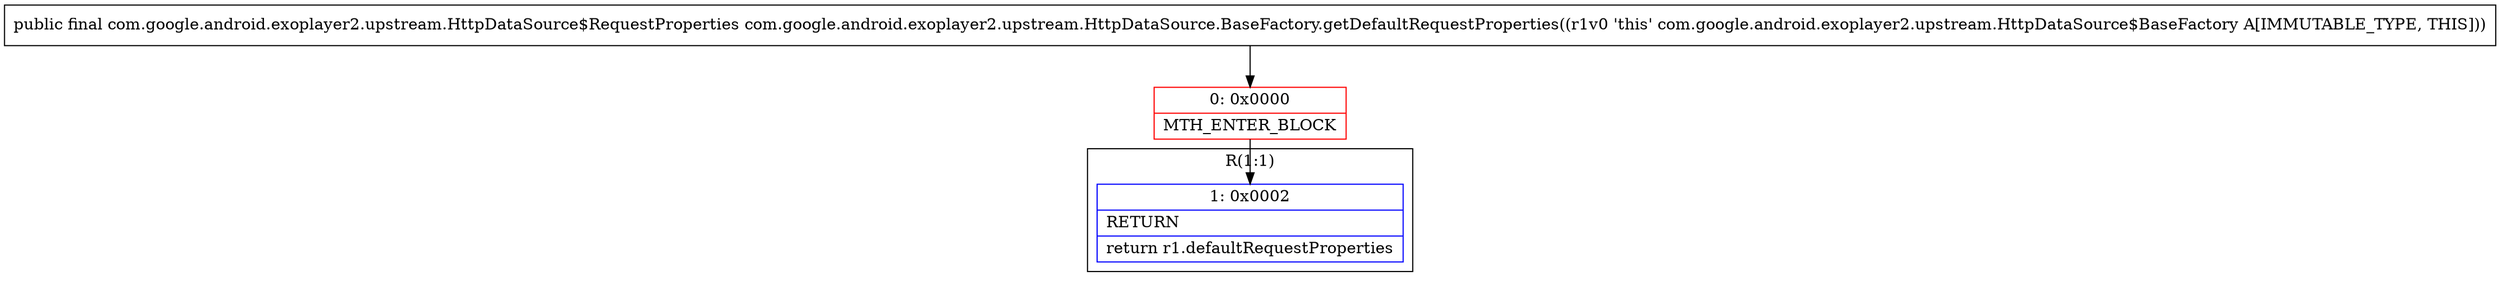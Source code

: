 digraph "CFG forcom.google.android.exoplayer2.upstream.HttpDataSource.BaseFactory.getDefaultRequestProperties()Lcom\/google\/android\/exoplayer2\/upstream\/HttpDataSource$RequestProperties;" {
subgraph cluster_Region_1712381698 {
label = "R(1:1)";
node [shape=record,color=blue];
Node_1 [shape=record,label="{1\:\ 0x0002|RETURN\l|return r1.defaultRequestProperties\l}"];
}
Node_0 [shape=record,color=red,label="{0\:\ 0x0000|MTH_ENTER_BLOCK\l}"];
MethodNode[shape=record,label="{public final com.google.android.exoplayer2.upstream.HttpDataSource$RequestProperties com.google.android.exoplayer2.upstream.HttpDataSource.BaseFactory.getDefaultRequestProperties((r1v0 'this' com.google.android.exoplayer2.upstream.HttpDataSource$BaseFactory A[IMMUTABLE_TYPE, THIS])) }"];
MethodNode -> Node_0;
Node_0 -> Node_1;
}

